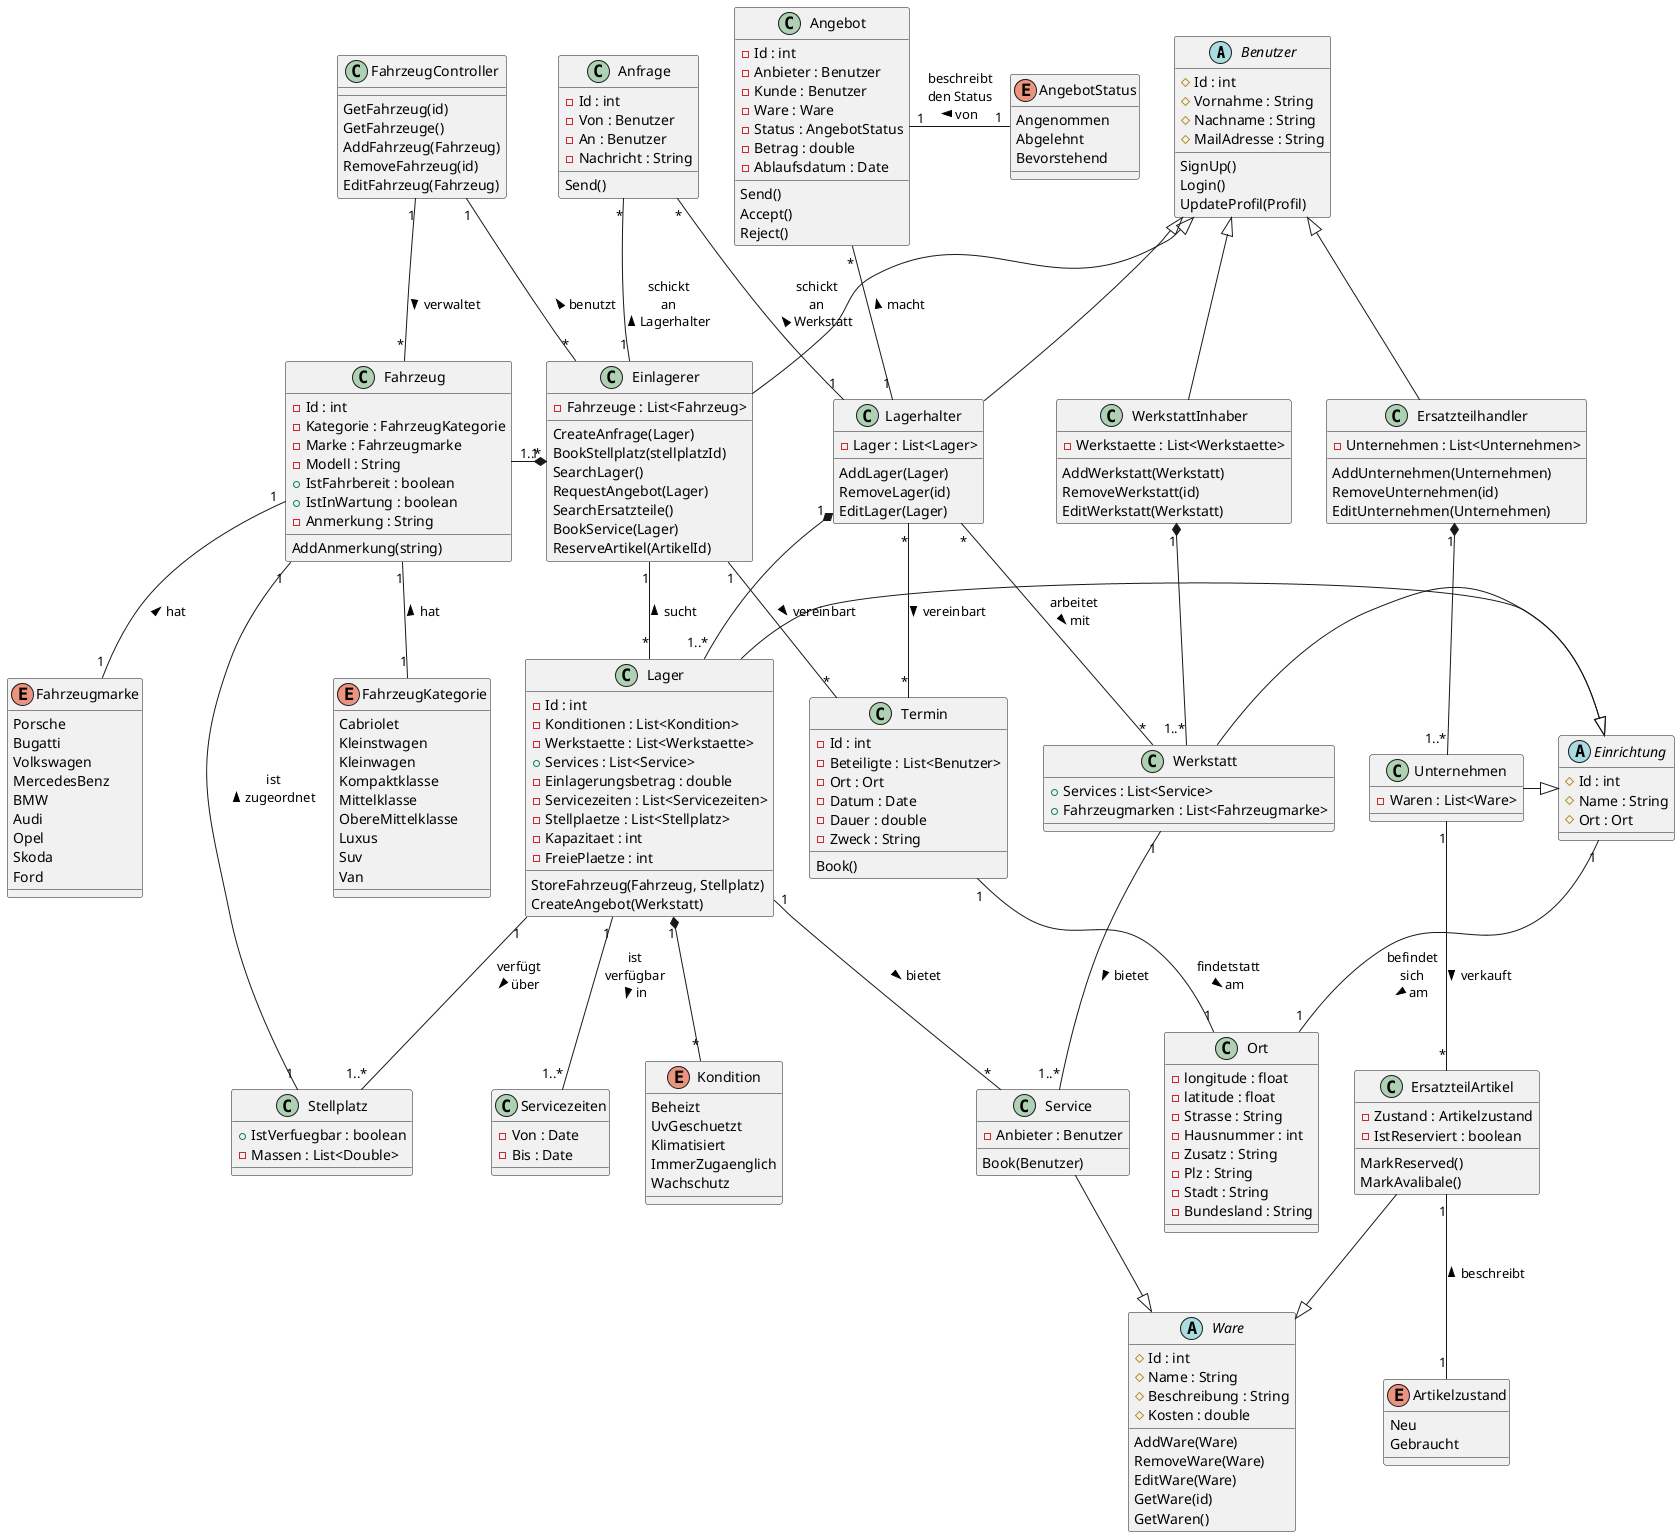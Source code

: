 @startuml
abstract Benutzer {
  # Id : int
  # Vornahme : String
  # Nachname : String
  # MailAdresse : String
  SignUp()
  Login()
  UpdateProfil(Profil)
}

abstract  Einrichtung {
  # Id : int
  # Name : String
  # Ort : Ort
}

abstract Ware {
  # Id : int
  # Name : String
  # Beschreibung : String
  # Kosten : double
  AddWare(Ware)
  RemoveWare(Ware)
  EditWare(Ware)
  GetWare(id)
  GetWaren()

}

class Ort {
  - longitude : float
  - latitude : float
  - Strasse : String
  - Hausnummer : int
  - Zusatz : String
  - Plz : String
  - Stadt : String
  - Bundesland : String
}

class Lagerhalter {
  - Lager : List<Lager>
  AddLager(Lager)
  RemoveLager(id)
  EditLager(Lager)
}
class FahrzeugController{
GetFahrzeug(id)
GetFahrzeuge()
AddFahrzeug(Fahrzeug)
RemoveFahrzeug(id)
 EditFahrzeug(Fahrzeug)
}
class Einlagerer {
  - Fahrzeuge : List<Fahrzeug>

  CreateAnfrage(Lager)
  BookStellplatz(stellplatzId)
  SearchLager()
  RequestAngebot(Lager)
  SearchErsatzteile()
  BookService(Lager)
  ReserveArtikel(ArtikelId)
}

class WerkstattInhaber {
  - Werkstaette : List<Werkstaette>
  AddWerkstatt(Werkstatt)
  RemoveWerkstatt(id)
  EditWerkstatt(Werkstatt)
}

class Ersatzteilhandler {
  - Unternehmen : List<Unternehmen>
  AddUnternehmen(Unternehmen)
  RemoveUnternehmen(id)
  EditUnternehmen(Unternehmen)
}

class Stellplatz {
  + IstVerfuegbar : boolean
  - Massen : List<Double>
}

class Fahrzeug {
  - Id : int
  - Kategorie : FahrzeugKategorie
  - Marke : Fahrzeugmarke
  - Modell : String
  + IstFahrbereit : boolean
  + IstInWartung : boolean
  - Anmerkung : String
  AddAnmerkung(string)
}

class Termin {
  - Id : int
  - Beteiligte : List<Benutzer>
  - Ort : Ort
  - Datum : Date
  - Dauer : double
  - Zweck : String
  Book()
}

class Service {
-Anbieter : Benutzer
Book(Benutzer)
}

class Lager {
  - Id : int
  - Konditionen : List<Kondition>
  - Werkstaette : List<Werkstaette>
   + Services : List<Service>
  - Einlagerungsbetrag : double
  - Servicezeiten : List<Servicezeiten>
  - Stellplaetze : List<Stellplatz>
  - Kapazitaet : int
  - FreiePlaetze : int
  StoreFahrzeug(Fahrzeug, Stellplatz)
  CreateAngebot(Werkstatt)
}

class Servicezeiten {
  - Von : Date
  - Bis : Date
}

class ErsatzteilArtikel {
  - Zustand : Artikelzustand
  - IstReserviert : boolean
  MarkReserved()
  MarkAvalibale()
}

class Werkstatt {
  + Services : List<Service>
  + Fahrzeugmarken : List<Fahrzeugmarke>
}

class Unternehmen {
  - Waren : List<Ware>
}

class Anfrage {
  - Id : int
  - Von : Benutzer
  - An : Benutzer
  - Nachricht : String
  Send()
}

class Angebot {
  - Id : int
  - Anbieter : Benutzer
  - Kunde : Benutzer
  - Ware : Ware
  - Status : AngebotStatus
  - Betrag : double
  - Ablaufsdatum : Date
  Send()
  Accept()
  Reject()
}

enum AngebotStatus {
  Angenommen
  Abgelehnt
  Bevorstehend
}

enum Kondition {
  Beheizt
  UvGeschuetzt
  Klimatisiert
  ImmerZugaenglich
  Wachschutz
}

enum FahrzeugKategorie {
  Cabriolet
  Kleinstwagen
  Kleinwagen
  Kompaktklasse
  Mittelklasse
  ObereMittelklasse
  Luxus
  Suv
  Van
  }

enum Fahrzeugmarke {
  Porsche
  Bugatti
  Volkswagen
  MercedesBenz
  BMW
  Audi
  Opel
  Skoda
  Ford
  }

enum Artikelzustand {
  Neu
  Gebraucht
}


Benutzer <|-- Lagerhalter
Benutzer <|-- Einlagerer
Benutzer <|-- WerkstattInhaber
Benutzer <|-- Ersatzteilhandler

Lager -right-|> Einrichtung
Werkstatt -right-|> Einrichtung
Unternehmen -right-|> Einrichtung

Lagerhalter "1" *-- "1..*" Lager
Lagerhalter "*" -- "*" Werkstatt : arbeitet\nmit >
Lagerhalter "*" -- "*" Termin : vereinbart >
Lagerhalter "1" -up- "*" Angebot : macht >

WerkstattInhaber "1" *-- "1..*" Werkstatt

Ersatzteilhandler "1" *-- "1..*" Unternehmen
Unternehmen "1" -- "*" ErsatzteilArtikel : verkauft >

Einrichtung "1" -- "1" Ort : befindet\nsich\nam >
Termin "1" -- "1" Ort : findetstatt\nam >

Einlagerer "1" -- "*" Termin : vereinbart >


Lager "1" -- "1..*" Servicezeiten : ist\nverfügbar\nin  >
Lager "1" *-- "*" Kondition
Lager "1" -- "1..*" Stellplatz : verfügt\nüber >
Lager "1" -- "*" Service : bietet >

Fahrzeug "1" -- "1" FahrzeugKategorie : hat <
Fahrzeug "1" -- "1" Fahrzeugmarke : hat <

Fahrzeug "1" -- "1" Stellplatz : ist\nzugeordnet <
FahrzeugController "1" -- "*" Einlagerer : benutzt <
FahrzeugController "1" -- "*" Fahrzeug : verwaltet >

Einlagerer "1" *-left- "1..*" Fahrzeug
Einlagerer "1" -- "*" Lager : sucht <

Anfrage "*" -- "1" Einlagerer : schickt\nan\nLagerhalter <
Anfrage "*" -- "1" Lagerhalter : schickt\nan\nWerkstatt <

Werkstatt "1" -- "1..*" Service : bietet >

Service  --|> Ware
ErsatzteilArtikel  --|> Ware
Artikelzustand "1" -up- "1" ErsatzteilArtikel : beschreibt >
AngebotStatus "1" -left- "1" Angebot : beschreibt\nden Status\nvon <
@enduml